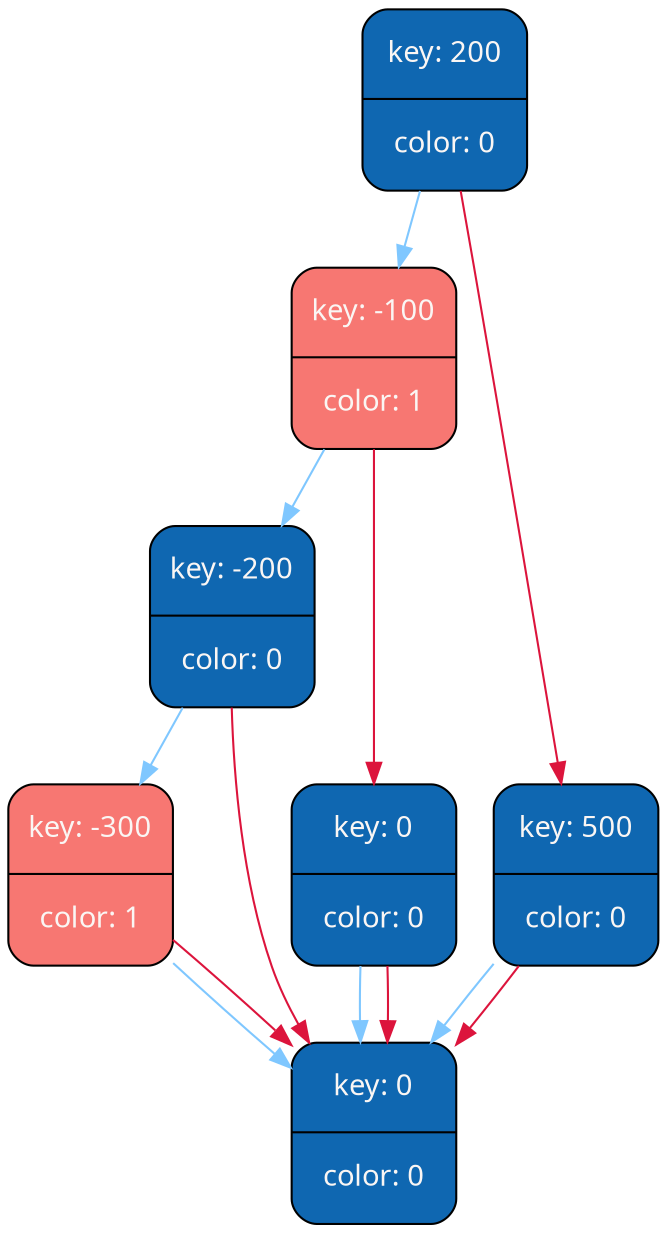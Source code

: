 digraph   
{
rankdir = ""
splines = "true"

node0x604000001790 [shape      = "Mrecord", width = 1.1, height = 1.21,  fillcolor   = "#0F67B1", style = "filled", fontcolor= " #FAF6F4", fontname = "Calibri", color = "0", label = "{key: 200| color: 0}"]
node0x604000001790 -> node0x604000001750 [color = "#7FC7FF", style = "", constraint = true, fillcolor = "#7FC7FF",   fontcolor = "", fontname = "Calibri", label = ""];
node0x604000001750 [shape      = "Mrecord", width = 1.1, height = 1.21,  fillcolor   = "#F77772", style = "filled", fontcolor= " #FAF6F4", fontname = "Calibri", color = "1", label = "{key: -100| color: 1}"]
node0x604000001750 -> node0x604000001810 [color = "#7FC7FF", style = "", constraint = true, fillcolor = "#7FC7FF",   fontcolor = "", fontname = "Calibri", label = ""];
node0x604000001810 [shape      = "Mrecord", width = 1.1, height = 1.21,  fillcolor   = "#0F67B1", style = "filled", fontcolor= " #FAF6F4", fontname = "Calibri", color = "0", label = "{key: -200| color: 0}"]
node0x604000001810 -> node0x604000001890 [color = "#7FC7FF", style = "", constraint = true, fillcolor = "#7FC7FF",   fontcolor = "", fontname = "Calibri", label = ""];
node0x604000001890 [shape      = "Mrecord", width = 1.1, height = 1.21,  fillcolor   = "#F77772", style = "filled", fontcolor= " #FAF6F4", fontname = "Calibri", color = "1", label = "{key: -300| color: 1}"]
node0x604000001890 -> node0x604000001710 [color = "#7FC7FF", style = "", constraint = true, fillcolor = "#7FC7FF",   fontcolor = "", fontname = "Calibri", label = ""];
node0x604000001710 [shape      = "Mrecord", width = 1.1, height = 1.21,  fillcolor   = "#0F67B1", style = "filled", fontcolor= " #FAF6F4", fontname = "Calibri", color = "0", label = "{key: 0| color: 0}"]
node0x604000001890 -> node0x604000001710 [color = "#DC143C", style = "", constraint = true, fillcolor = "#DC143C",   fontcolor = "", fontname = "Calibri", label = ""];
node0x604000001710 [shape      = "Mrecord", width = 1.1, height = 1.21,  fillcolor   = "#0F67B1", style = "filled", fontcolor= " #FAF6F4", fontname = "Calibri", color = "0", label = "{key: 0| color: 0}"]
node0x604000001810 -> node0x604000001710 [color = "#DC143C", style = "", constraint = true, fillcolor = "#DC143C",   fontcolor = "", fontname = "Calibri", label = ""];
node0x604000001710 [shape      = "Mrecord", width = 1.1, height = 1.21,  fillcolor   = "#0F67B1", style = "filled", fontcolor= " #FAF6F4", fontname = "Calibri", color = "0", label = "{key: 0| color: 0}"]
node0x604000001750 -> node0x604000001850 [color = "#DC143C", style = "", constraint = true, fillcolor = "#DC143C",   fontcolor = "", fontname = "Calibri", label = ""];
node0x604000001850 [shape      = "Mrecord", width = 1.1, height = 1.21,  fillcolor   = "#0F67B1", style = "filled", fontcolor= " #FAF6F4", fontname = "Calibri", color = "0", label = "{key: 0| color: 0}"]
node0x604000001850 -> node0x604000001710 [color = "#7FC7FF", style = "", constraint = true, fillcolor = "#7FC7FF",   fontcolor = "", fontname = "Calibri", label = ""];
node0x604000001710 [shape      = "Mrecord", width = 1.1, height = 1.21,  fillcolor   = "#0F67B1", style = "filled", fontcolor= " #FAF6F4", fontname = "Calibri", color = "0", label = "{key: 0| color: 0}"]
node0x604000001850 -> node0x604000001710 [color = "#DC143C", style = "", constraint = true, fillcolor = "#DC143C",   fontcolor = "", fontname = "Calibri", label = ""];
node0x604000001710 [shape      = "Mrecord", width = 1.1, height = 1.21,  fillcolor   = "#0F67B1", style = "filled", fontcolor= " #FAF6F4", fontname = "Calibri", color = "0", label = "{key: 0| color: 0}"]
node0x604000001790 -> node0x6040000017d0 [color = "#DC143C", style = "", constraint = true, fillcolor = "#DC143C",   fontcolor = "", fontname = "Calibri", label = ""];
node0x6040000017d0 [shape      = "Mrecord", width = 1.1, height = 1.21,  fillcolor   = "#0F67B1", style = "filled", fontcolor= " #FAF6F4", fontname = "Calibri", color = "0", label = "{key: 500| color: 0}"]
node0x6040000017d0 -> node0x604000001710 [color = "#7FC7FF", style = "", constraint = true, fillcolor = "#7FC7FF",   fontcolor = "", fontname = "Calibri", label = ""];
node0x604000001710 [shape      = "Mrecord", width = 1.1, height = 1.21,  fillcolor   = "#0F67B1", style = "filled", fontcolor= " #FAF6F4", fontname = "Calibri", color = "0", label = "{key: 0| color: 0}"]
node0x6040000017d0 -> node0x604000001710 [color = "#DC143C", style = "", constraint = true, fillcolor = "#DC143C",   fontcolor = "", fontname = "Calibri", label = ""];
node0x604000001710 [shape      = "Mrecord", width = 1.1, height = 1.21,  fillcolor   = "#0F67B1", style = "filled", fontcolor= " #FAF6F4", fontname = "Calibri", color = "0", label = "{key: 0| color: 0}"]
}
